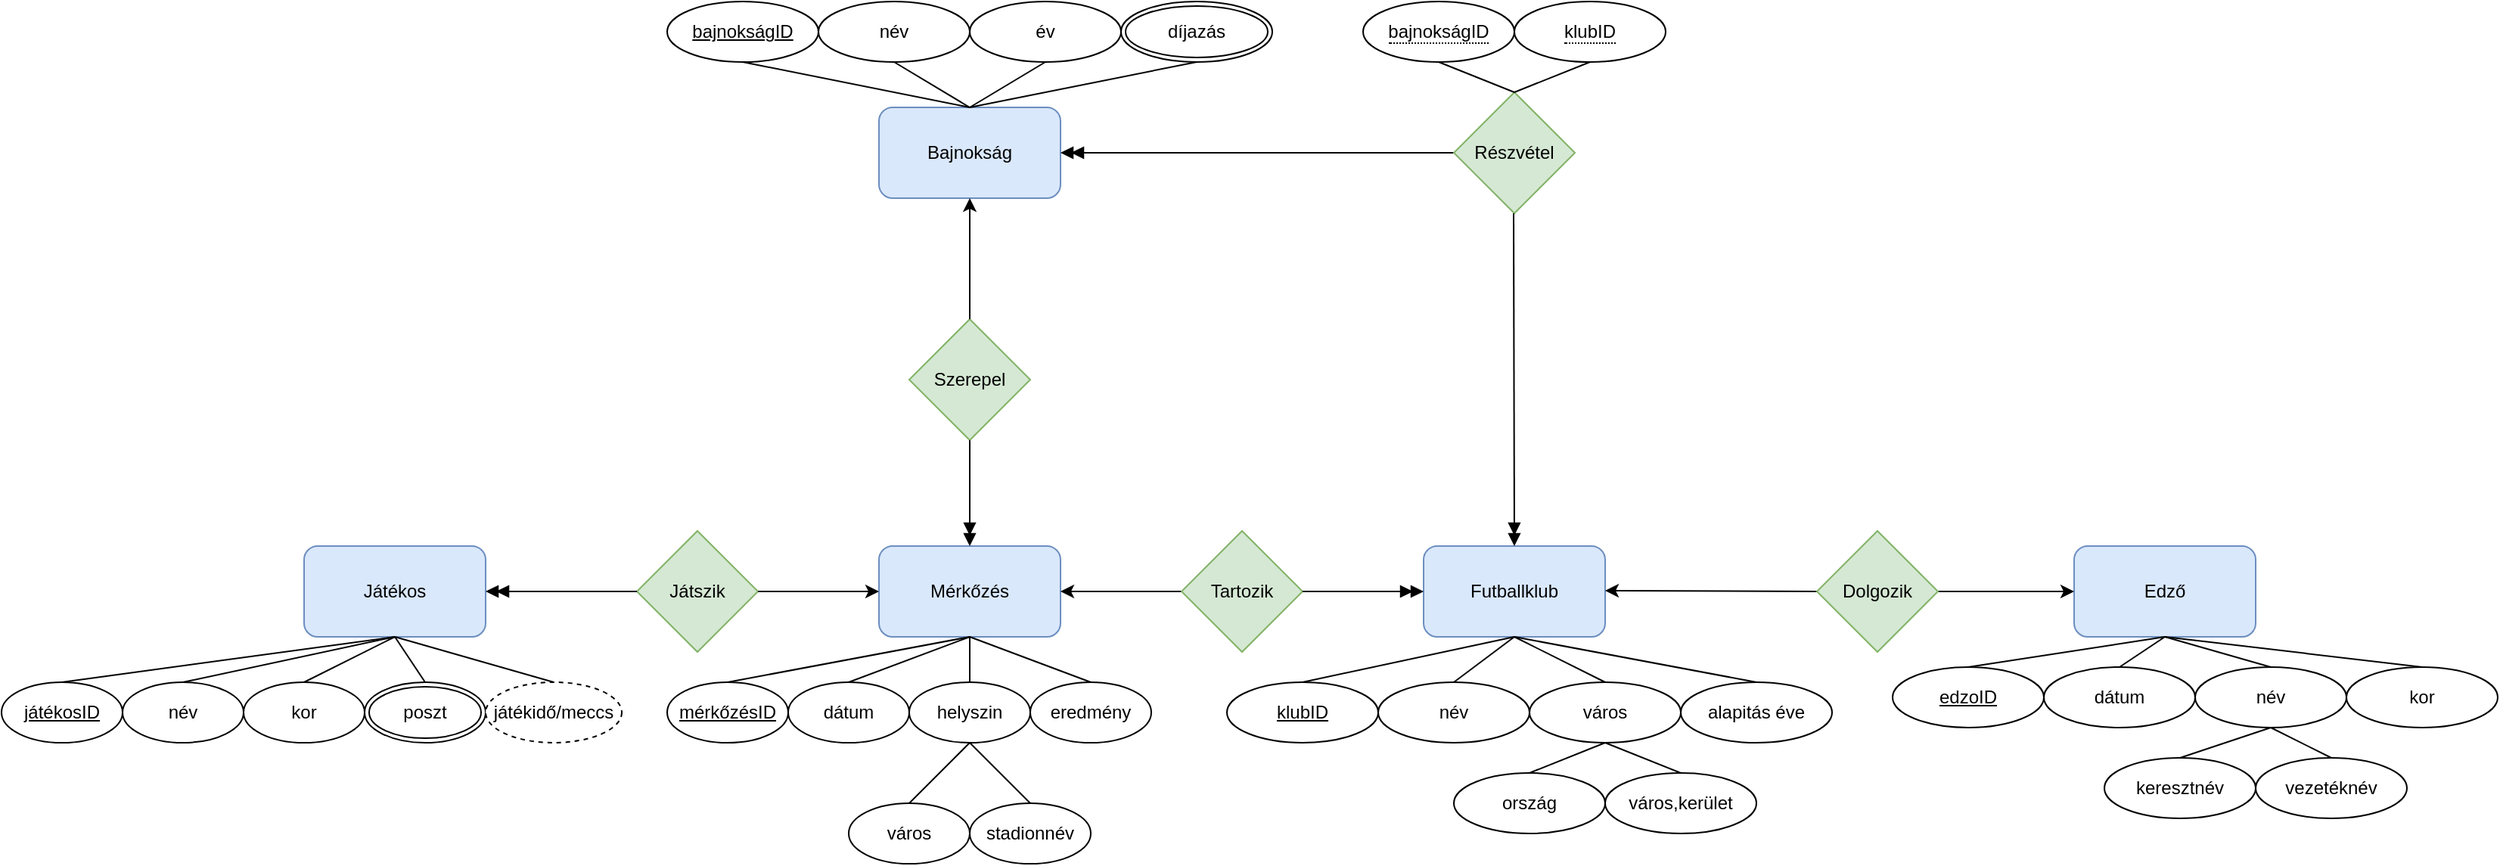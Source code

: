 <mxfile version="24.9.3">
  <diagram name="1 oldal" id="A7XQXGwX58UxebjjYQUv">
    <mxGraphModel dx="2473" dy="752" grid="1" gridSize="10" guides="1" tooltips="1" connect="1" arrows="1" fold="1" page="1" pageScale="1" pageWidth="827" pageHeight="1169" math="0" shadow="0">
      <root>
        <mxCell id="0" />
        <mxCell id="1" parent="0" />
        <mxCell id="h7xfLtafOI-z9VBckkIk-1" value="Játékos" style="rounded=1;whiteSpace=wrap;html=1;fillColor=#dae8fc;strokeColor=#6c8ebf;" parent="1" vertex="1">
          <mxGeometry x="-20" y="430" width="120" height="60" as="geometry" />
        </mxCell>
        <mxCell id="h7xfLtafOI-z9VBckkIk-2" value="Futballklub" style="rounded=1;whiteSpace=wrap;html=1;fillColor=#dae8fc;strokeColor=#6c8ebf;" parent="1" vertex="1">
          <mxGeometry x="720" y="430" width="120" height="60" as="geometry" />
        </mxCell>
        <mxCell id="h7xfLtafOI-z9VBckkIk-3" value="Mérkőzés" style="rounded=1;whiteSpace=wrap;html=1;fillColor=#dae8fc;strokeColor=#6c8ebf;" parent="1" vertex="1">
          <mxGeometry x="360" y="430" width="120" height="60" as="geometry" />
        </mxCell>
        <mxCell id="h7xfLtafOI-z9VBckkIk-4" value="Edző" style="rounded=1;whiteSpace=wrap;html=1;fillColor=#dae8fc;strokeColor=#6c8ebf;" parent="1" vertex="1">
          <mxGeometry x="1150" y="430" width="120" height="60" as="geometry" />
        </mxCell>
        <mxCell id="h7xfLtafOI-z9VBckkIk-6" value="Bajnokság" style="rounded=1;whiteSpace=wrap;html=1;fillColor=#dae8fc;strokeColor=#6c8ebf;" parent="1" vertex="1">
          <mxGeometry x="360" y="140" width="120" height="60" as="geometry" />
        </mxCell>
        <mxCell id="h7xfLtafOI-z9VBckkIk-10" value="" style="endArrow=classic;html=1;rounded=0;entryX=1;entryY=0.5;entryDx=0;entryDy=0;exitX=0;exitY=0.5;exitDx=0;exitDy=0;" parent="1" source="h7xfLtafOI-z9VBckkIk-11" target="h7xfLtafOI-z9VBckkIk-3" edge="1">
          <mxGeometry width="50" height="50" relative="1" as="geometry">
            <mxPoint x="740" y="460" as="sourcePoint" />
            <mxPoint x="740" y="390" as="targetPoint" />
          </mxGeometry>
        </mxCell>
        <mxCell id="h7xfLtafOI-z9VBckkIk-11" value="Tartozik" style="rhombus;whiteSpace=wrap;html=1;fillColor=#d5e8d4;strokeColor=#82b366;" parent="1" vertex="1">
          <mxGeometry x="560" y="420" width="80" height="80" as="geometry" />
        </mxCell>
        <mxCell id="h7xfLtafOI-z9VBckkIk-12" value="" style="endArrow=doubleBlock;html=1;rounded=0;entryX=0;entryY=0.5;entryDx=0;entryDy=0;exitX=1;exitY=0.5;exitDx=0;exitDy=0;endFill=1;" parent="1" source="h7xfLtafOI-z9VBckkIk-11" target="h7xfLtafOI-z9VBckkIk-2" edge="1">
          <mxGeometry width="50" height="50" relative="1" as="geometry">
            <mxPoint x="620" y="690" as="sourcePoint" />
            <mxPoint x="670" y="640" as="targetPoint" />
          </mxGeometry>
        </mxCell>
        <mxCell id="E-FDAPXuGl_Y7a5FERmr-3" value="" style="endArrow=classic;html=1;rounded=0;entryX=0;entryY=0.5;entryDx=0;entryDy=0;" parent="1" source="h7xfLtafOI-z9VBckkIk-8" target="h7xfLtafOI-z9VBckkIk-4" edge="1">
          <mxGeometry width="50" height="50" relative="1" as="geometry">
            <mxPoint x="1000" y="460" as="sourcePoint" />
            <mxPoint x="1050" y="410" as="targetPoint" />
          </mxGeometry>
        </mxCell>
        <mxCell id="E-FDAPXuGl_Y7a5FERmr-4" value="" style="endArrow=none;html=1;rounded=0;entryX=0;entryY=0.5;entryDx=0;entryDy=0;endFill=0;startArrow=classic;startFill=1;" parent="1" target="h7xfLtafOI-z9VBckkIk-8" edge="1">
          <mxGeometry width="50" height="50" relative="1" as="geometry">
            <mxPoint x="840" y="459.5" as="sourcePoint" />
            <mxPoint x="920" y="459.5" as="targetPoint" />
          </mxGeometry>
        </mxCell>
        <mxCell id="E-FDAPXuGl_Y7a5FERmr-5" value="Játszik" style="rhombus;whiteSpace=wrap;html=1;fillColor=#d5e8d4;strokeColor=#82b366;" parent="1" vertex="1">
          <mxGeometry x="200" y="420" width="80" height="80" as="geometry" />
        </mxCell>
        <mxCell id="E-FDAPXuGl_Y7a5FERmr-6" value="" style="endArrow=doubleBlock;html=1;rounded=0;entryX=1;entryY=0.5;entryDx=0;entryDy=0;endFill=1;exitX=0;exitY=0.5;exitDx=0;exitDy=0;" parent="1" source="E-FDAPXuGl_Y7a5FERmr-5" target="h7xfLtafOI-z9VBckkIk-1" edge="1">
          <mxGeometry width="50" height="50" relative="1" as="geometry">
            <mxPoint x="780" y="280" as="sourcePoint" />
            <mxPoint x="830" y="240" as="targetPoint" />
          </mxGeometry>
        </mxCell>
        <mxCell id="E-FDAPXuGl_Y7a5FERmr-7" value="" style="endArrow=classic;html=1;rounded=0;entryX=0;entryY=0.5;entryDx=0;entryDy=0;exitX=1;exitY=0.5;exitDx=0;exitDy=0;" parent="1" source="E-FDAPXuGl_Y7a5FERmr-5" target="h7xfLtafOI-z9VBckkIk-3" edge="1">
          <mxGeometry width="50" height="50" relative="1" as="geometry">
            <mxPoint x="359" y="400" as="sourcePoint" />
            <mxPoint x="359" y="470" as="targetPoint" />
          </mxGeometry>
        </mxCell>
        <mxCell id="E-FDAPXuGl_Y7a5FERmr-8" value="" style="endArrow=doubleBlock;html=1;rounded=0;entryX=1;entryY=0.5;entryDx=0;entryDy=0;endFill=1;exitX=0;exitY=0.5;exitDx=0;exitDy=0;" parent="1" source="E-FDAPXuGl_Y7a5FERmr-9" target="h7xfLtafOI-z9VBckkIk-6" edge="1">
          <mxGeometry width="50" height="50" relative="1" as="geometry">
            <mxPoint x="630" y="190" as="sourcePoint" />
            <mxPoint x="630" y="110" as="targetPoint" />
          </mxGeometry>
        </mxCell>
        <mxCell id="E-FDAPXuGl_Y7a5FERmr-9" value="Részvétel" style="rhombus;whiteSpace=wrap;html=1;fillColor=#d5e8d4;strokeColor=#82b366;" parent="1" vertex="1">
          <mxGeometry x="740" y="130" width="80" height="80" as="geometry" />
        </mxCell>
        <mxCell id="E-FDAPXuGl_Y7a5FERmr-10" value="" style="endArrow=doubleBlock;html=1;rounded=0;entryX=0.5;entryY=0;entryDx=0;entryDy=0;exitX=1;exitY=0.5;exitDx=0;exitDy=0;endFill=1;" parent="1" target="h7xfLtafOI-z9VBckkIk-2" edge="1">
          <mxGeometry width="50" height="50" relative="1" as="geometry">
            <mxPoint x="779.5" y="210" as="sourcePoint" />
            <mxPoint x="779.5" y="280" as="targetPoint" />
          </mxGeometry>
        </mxCell>
        <mxCell id="E-FDAPXuGl_Y7a5FERmr-13" value="Szerepel" style="rhombus;whiteSpace=wrap;html=1;fillColor=#d5e8d4;strokeColor=#82b366;" parent="1" vertex="1">
          <mxGeometry x="380" y="280" width="80" height="80" as="geometry" />
        </mxCell>
        <mxCell id="E-FDAPXuGl_Y7a5FERmr-14" value="" style="endArrow=classic;html=1;rounded=0;entryX=0.5;entryY=1;entryDx=0;entryDy=0;exitX=0.5;exitY=0;exitDx=0;exitDy=0;" parent="1" source="E-FDAPXuGl_Y7a5FERmr-13" target="h7xfLtafOI-z9VBckkIk-6" edge="1">
          <mxGeometry width="50" height="50" relative="1" as="geometry">
            <mxPoint x="460" y="750" as="sourcePoint" />
            <mxPoint x="510" y="700" as="targetPoint" />
          </mxGeometry>
        </mxCell>
        <mxCell id="E-FDAPXuGl_Y7a5FERmr-15" value="" style="endArrow=none;html=1;rounded=0;exitX=0.5;exitY=1;exitDx=0;exitDy=0;entryX=0.5;entryY=0;entryDx=0;entryDy=0;" parent="1" source="h7xfLtafOI-z9VBckkIk-4" target="E-FDAPXuGl_Y7a5FERmr-16" edge="1">
          <mxGeometry width="50" height="50" relative="1" as="geometry">
            <mxPoint x="1090" y="540" as="sourcePoint" />
            <mxPoint x="1140" y="490" as="targetPoint" />
          </mxGeometry>
        </mxCell>
        <mxCell id="E-FDAPXuGl_Y7a5FERmr-16" value="edzoID" style="ellipse;whiteSpace=wrap;html=1;align=center;fontStyle=4;" parent="1" vertex="1">
          <mxGeometry x="1030" y="510" width="100" height="40" as="geometry" />
        </mxCell>
        <mxCell id="E-FDAPXuGl_Y7a5FERmr-17" value="dátum" style="ellipse;whiteSpace=wrap;html=1;align=center;" parent="1" vertex="1">
          <mxGeometry x="1130" y="510" width="100" height="40" as="geometry" />
        </mxCell>
        <mxCell id="E-FDAPXuGl_Y7a5FERmr-19" value="" style="endArrow=none;html=1;rounded=0;exitX=0.5;exitY=0;exitDx=0;exitDy=0;entryX=0.5;entryY=1;entryDx=0;entryDy=0;" parent="1" source="E-FDAPXuGl_Y7a5FERmr-17" target="h7xfLtafOI-z9VBckkIk-4" edge="1">
          <mxGeometry width="50" height="50" relative="1" as="geometry">
            <mxPoint x="1150" y="510" as="sourcePoint" />
            <mxPoint x="1140" y="490" as="targetPoint" />
          </mxGeometry>
        </mxCell>
        <mxCell id="E-FDAPXuGl_Y7a5FERmr-20" value="név" style="ellipse;whiteSpace=wrap;html=1;align=center;" parent="1" vertex="1">
          <mxGeometry x="1230" y="510" width="100" height="40" as="geometry" />
        </mxCell>
        <mxCell id="E-FDAPXuGl_Y7a5FERmr-21" value="" style="endArrow=none;html=1;rounded=0;entryX=0.5;entryY=1;entryDx=0;entryDy=0;exitX=0.5;exitY=0;exitDx=0;exitDy=0;" parent="1" source="E-FDAPXuGl_Y7a5FERmr-20" target="h7xfLtafOI-z9VBckkIk-4" edge="1">
          <mxGeometry width="50" height="50" relative="1" as="geometry">
            <mxPoint x="1230" y="510" as="sourcePoint" />
            <mxPoint x="1280" y="460" as="targetPoint" />
          </mxGeometry>
        </mxCell>
        <mxCell id="E-FDAPXuGl_Y7a5FERmr-22" value="keresztnév" style="ellipse;whiteSpace=wrap;html=1;align=center;" parent="1" vertex="1">
          <mxGeometry x="1170" y="570" width="100" height="40" as="geometry" />
        </mxCell>
        <mxCell id="E-FDAPXuGl_Y7a5FERmr-23" value="vezetéknév" style="ellipse;whiteSpace=wrap;html=1;align=center;" parent="1" vertex="1">
          <mxGeometry x="1270" y="570" width="100" height="40" as="geometry" />
        </mxCell>
        <mxCell id="E-FDAPXuGl_Y7a5FERmr-25" value="" style="endArrow=none;html=1;rounded=0;exitX=0.5;exitY=0;exitDx=0;exitDy=0;entryX=0.5;entryY=1;entryDx=0;entryDy=0;" parent="1" source="E-FDAPXuGl_Y7a5FERmr-22" target="E-FDAPXuGl_Y7a5FERmr-20" edge="1">
          <mxGeometry width="50" height="50" relative="1" as="geometry">
            <mxPoint x="1180" y="600" as="sourcePoint" />
            <mxPoint x="1230" y="550" as="targetPoint" />
          </mxGeometry>
        </mxCell>
        <mxCell id="E-FDAPXuGl_Y7a5FERmr-26" value="" style="endArrow=none;html=1;rounded=0;exitX=0.5;exitY=1;exitDx=0;exitDy=0;entryX=0.5;entryY=0;entryDx=0;entryDy=0;" parent="1" source="E-FDAPXuGl_Y7a5FERmr-20" target="E-FDAPXuGl_Y7a5FERmr-23" edge="1">
          <mxGeometry width="50" height="50" relative="1" as="geometry">
            <mxPoint x="1201" y="580" as="sourcePoint" />
            <mxPoint x="1240" y="560" as="targetPoint" />
          </mxGeometry>
        </mxCell>
        <mxCell id="E-FDAPXuGl_Y7a5FERmr-27" value="kor" style="ellipse;whiteSpace=wrap;html=1;align=center;" parent="1" vertex="1">
          <mxGeometry x="1330" y="510" width="100" height="40" as="geometry" />
        </mxCell>
        <mxCell id="E-FDAPXuGl_Y7a5FERmr-28" value="" style="endArrow=none;html=1;rounded=0;entryX=0.5;entryY=1;entryDx=0;entryDy=0;exitX=0.5;exitY=0;exitDx=0;exitDy=0;" parent="1" source="E-FDAPXuGl_Y7a5FERmr-27" target="h7xfLtafOI-z9VBckkIk-4" edge="1">
          <mxGeometry width="50" height="50" relative="1" as="geometry">
            <mxPoint x="1330" y="510" as="sourcePoint" />
            <mxPoint x="1241" y="490" as="targetPoint" />
          </mxGeometry>
        </mxCell>
        <mxCell id="E-FDAPXuGl_Y7a5FERmr-30" value="" style="endArrow=doubleBlock;html=1;rounded=0;entryX=0.5;entryY=0;entryDx=0;entryDy=0;endFill=1;" parent="1" target="h7xfLtafOI-z9VBckkIk-3" edge="1">
          <mxGeometry width="50" height="50" relative="1" as="geometry">
            <mxPoint x="420" y="360" as="sourcePoint" />
            <mxPoint x="470" y="310" as="targetPoint" />
          </mxGeometry>
        </mxCell>
        <mxCell id="E-FDAPXuGl_Y7a5FERmr-31" value="" style="endArrow=classic;html=1;rounded=0;entryX=0;entryY=0.5;entryDx=0;entryDy=0;" parent="1" target="h7xfLtafOI-z9VBckkIk-8" edge="1">
          <mxGeometry width="50" height="50" relative="1" as="geometry">
            <mxPoint x="1000" y="460" as="sourcePoint" />
            <mxPoint x="1150" y="460" as="targetPoint" />
          </mxGeometry>
        </mxCell>
        <mxCell id="h7xfLtafOI-z9VBckkIk-8" value="Dolgozik" style="rhombus;whiteSpace=wrap;html=1;fillColor=#d5e8d4;strokeColor=#82b366;" parent="1" vertex="1">
          <mxGeometry x="980" y="420" width="80" height="80" as="geometry" />
        </mxCell>
        <mxCell id="E-FDAPXuGl_Y7a5FERmr-32" value="" style="endArrow=none;html=1;rounded=0;exitX=0.5;exitY=1;exitDx=0;exitDy=0;entryX=0.5;entryY=0;entryDx=0;entryDy=0;" parent="1" source="h7xfLtafOI-z9VBckkIk-2" target="E-FDAPXuGl_Y7a5FERmr-33" edge="1">
          <mxGeometry width="50" height="50" relative="1" as="geometry">
            <mxPoint x="700" y="520" as="sourcePoint" />
            <mxPoint x="780" y="490" as="targetPoint" />
          </mxGeometry>
        </mxCell>
        <mxCell id="E-FDAPXuGl_Y7a5FERmr-33" value="&lt;u&gt;klubID&lt;/u&gt;" style="ellipse;whiteSpace=wrap;html=1;align=center;" parent="1" vertex="1">
          <mxGeometry x="590" y="520" width="100" height="40" as="geometry" />
        </mxCell>
        <mxCell id="E-FDAPXuGl_Y7a5FERmr-34" value="név" style="ellipse;whiteSpace=wrap;html=1;align=center;" parent="1" vertex="1">
          <mxGeometry x="690" y="520" width="100" height="40" as="geometry" />
        </mxCell>
        <mxCell id="E-FDAPXuGl_Y7a5FERmr-35" value="" style="endArrow=none;html=1;rounded=0;entryX=0.5;entryY=1;entryDx=0;entryDy=0;exitX=0.5;exitY=0;exitDx=0;exitDy=0;" parent="1" source="E-FDAPXuGl_Y7a5FERmr-34" target="h7xfLtafOI-z9VBckkIk-2" edge="1">
          <mxGeometry width="50" height="50" relative="1" as="geometry">
            <mxPoint x="800" y="560" as="sourcePoint" />
            <mxPoint x="850" y="510" as="targetPoint" />
          </mxGeometry>
        </mxCell>
        <mxCell id="E-FDAPXuGl_Y7a5FERmr-36" value="város" style="ellipse;whiteSpace=wrap;html=1;align=center;" parent="1" vertex="1">
          <mxGeometry x="790" y="520" width="100" height="40" as="geometry" />
        </mxCell>
        <mxCell id="E-FDAPXuGl_Y7a5FERmr-37" value="" style="endArrow=none;html=1;rounded=0;entryX=0.5;entryY=1;entryDx=0;entryDy=0;exitX=0.5;exitY=0;exitDx=0;exitDy=0;" parent="1" source="E-FDAPXuGl_Y7a5FERmr-36" target="h7xfLtafOI-z9VBckkIk-2" edge="1">
          <mxGeometry width="50" height="50" relative="1" as="geometry">
            <mxPoint x="840" y="510" as="sourcePoint" />
            <mxPoint x="890" y="460" as="targetPoint" />
          </mxGeometry>
        </mxCell>
        <mxCell id="E-FDAPXuGl_Y7a5FERmr-38" value="ország" style="ellipse;whiteSpace=wrap;html=1;align=center;" parent="1" vertex="1">
          <mxGeometry x="740" y="580" width="100" height="40" as="geometry" />
        </mxCell>
        <mxCell id="E-FDAPXuGl_Y7a5FERmr-39" value="város,kerület" style="ellipse;whiteSpace=wrap;html=1;align=center;" parent="1" vertex="1">
          <mxGeometry x="840" y="580" width="100" height="40" as="geometry" />
        </mxCell>
        <mxCell id="E-FDAPXuGl_Y7a5FERmr-40" value="" style="endArrow=none;html=1;rounded=0;entryX=0.5;entryY=1;entryDx=0;entryDy=0;exitX=0.5;exitY=0;exitDx=0;exitDy=0;" parent="1" source="E-FDAPXuGl_Y7a5FERmr-38" target="E-FDAPXuGl_Y7a5FERmr-36" edge="1">
          <mxGeometry width="50" height="50" relative="1" as="geometry">
            <mxPoint x="720" y="610" as="sourcePoint" />
            <mxPoint x="770" y="560" as="targetPoint" />
          </mxGeometry>
        </mxCell>
        <mxCell id="E-FDAPXuGl_Y7a5FERmr-41" value="" style="endArrow=none;html=1;rounded=0;entryX=0.5;entryY=1;entryDx=0;entryDy=0;exitX=0.5;exitY=0;exitDx=0;exitDy=0;" parent="1" source="E-FDAPXuGl_Y7a5FERmr-39" target="E-FDAPXuGl_Y7a5FERmr-36" edge="1">
          <mxGeometry width="50" height="50" relative="1" as="geometry">
            <mxPoint x="800" y="590" as="sourcePoint" />
            <mxPoint x="850" y="560" as="targetPoint" />
          </mxGeometry>
        </mxCell>
        <mxCell id="E-FDAPXuGl_Y7a5FERmr-42" value="alapitás éve" style="ellipse;whiteSpace=wrap;html=1;align=center;" parent="1" vertex="1">
          <mxGeometry x="890" y="520" width="100" height="40" as="geometry" />
        </mxCell>
        <mxCell id="E-FDAPXuGl_Y7a5FERmr-43" value="" style="endArrow=none;html=1;rounded=0;exitX=0.5;exitY=0;exitDx=0;exitDy=0;entryX=0.5;entryY=1;entryDx=0;entryDy=0;" parent="1" source="E-FDAPXuGl_Y7a5FERmr-42" target="h7xfLtafOI-z9VBckkIk-2" edge="1">
          <mxGeometry width="50" height="50" relative="1" as="geometry">
            <mxPoint x="890" y="520" as="sourcePoint" />
            <mxPoint x="940" y="470" as="targetPoint" />
          </mxGeometry>
        </mxCell>
        <mxCell id="E-FDAPXuGl_Y7a5FERmr-44" value="" style="endArrow=none;html=1;rounded=0;entryX=0.5;entryY=1;entryDx=0;entryDy=0;exitX=0.5;exitY=0;exitDx=0;exitDy=0;" parent="1" source="E-FDAPXuGl_Y7a5FERmr-53" target="h7xfLtafOI-z9VBckkIk-3" edge="1">
          <mxGeometry width="50" height="50" relative="1" as="geometry">
            <mxPoint x="240" y="510" as="sourcePoint" />
            <mxPoint x="390" y="520" as="targetPoint" />
          </mxGeometry>
        </mxCell>
        <mxCell id="E-FDAPXuGl_Y7a5FERmr-48" value="helyszin" style="ellipse;whiteSpace=wrap;html=1;align=center;" parent="1" vertex="1">
          <mxGeometry x="380" y="520" width="80" height="40" as="geometry" />
        </mxCell>
        <mxCell id="E-FDAPXuGl_Y7a5FERmr-50" style="edgeStyle=orthogonalEdgeStyle;rounded=0;orthogonalLoop=1;jettySize=auto;html=1;exitX=0.5;exitY=1;exitDx=0;exitDy=0;" parent="1" edge="1">
          <mxGeometry relative="1" as="geometry">
            <mxPoint x="340" y="550" as="sourcePoint" />
            <mxPoint x="340" y="550" as="targetPoint" />
          </mxGeometry>
        </mxCell>
        <mxCell id="E-FDAPXuGl_Y7a5FERmr-51" value="eredmény" style="ellipse;whiteSpace=wrap;html=1;align=center;" parent="1" vertex="1">
          <mxGeometry x="460" y="520" width="80" height="40" as="geometry" />
        </mxCell>
        <mxCell id="E-FDAPXuGl_Y7a5FERmr-52" value="dátum" style="ellipse;whiteSpace=wrap;html=1;align=center;" parent="1" vertex="1">
          <mxGeometry x="300" y="520" width="80" height="40" as="geometry" />
        </mxCell>
        <mxCell id="E-FDAPXuGl_Y7a5FERmr-53" value="&lt;u&gt;mérkőzésID&lt;/u&gt;" style="ellipse;whiteSpace=wrap;html=1;align=center;" parent="1" vertex="1">
          <mxGeometry x="220" y="520" width="80" height="40" as="geometry" />
        </mxCell>
        <mxCell id="E-FDAPXuGl_Y7a5FERmr-54" value="" style="endArrow=none;html=1;rounded=0;entryX=0.5;entryY=1;entryDx=0;entryDy=0;exitX=0.5;exitY=0;exitDx=0;exitDy=0;" parent="1" source="E-FDAPXuGl_Y7a5FERmr-52" target="h7xfLtafOI-z9VBckkIk-3" edge="1">
          <mxGeometry width="50" height="50" relative="1" as="geometry">
            <mxPoint x="364" y="610" as="sourcePoint" />
            <mxPoint x="414" y="560" as="targetPoint" />
          </mxGeometry>
        </mxCell>
        <mxCell id="E-FDAPXuGl_Y7a5FERmr-55" value="" style="endArrow=none;html=1;rounded=0;entryX=0.5;entryY=1;entryDx=0;entryDy=0;exitX=0.5;exitY=0;exitDx=0;exitDy=0;fontStyle=1" parent="1" source="E-FDAPXuGl_Y7a5FERmr-48" target="h7xfLtafOI-z9VBckkIk-3" edge="1">
          <mxGeometry width="50" height="50" relative="1" as="geometry">
            <mxPoint x="350" y="530" as="sourcePoint" />
            <mxPoint x="430" y="500" as="targetPoint" />
          </mxGeometry>
        </mxCell>
        <mxCell id="E-FDAPXuGl_Y7a5FERmr-56" value="" style="endArrow=none;html=1;rounded=0;entryX=0.5;entryY=1;entryDx=0;entryDy=0;exitX=0.5;exitY=0;exitDx=0;exitDy=0;" parent="1" source="E-FDAPXuGl_Y7a5FERmr-51" target="h7xfLtafOI-z9VBckkIk-3" edge="1">
          <mxGeometry width="50" height="50" relative="1" as="geometry">
            <mxPoint x="430" y="530" as="sourcePoint" />
            <mxPoint x="430" y="500" as="targetPoint" />
          </mxGeometry>
        </mxCell>
        <mxCell id="E-FDAPXuGl_Y7a5FERmr-58" value="" style="endArrow=none;html=1;rounded=0;entryX=0.5;entryY=1;entryDx=0;entryDy=0;exitX=0.5;exitY=0;exitDx=0;exitDy=0;" parent="1" source="E-FDAPXuGl_Y7a5FERmr-60" target="E-FDAPXuGl_Y7a5FERmr-48" edge="1">
          <mxGeometry width="50" height="50" relative="1" as="geometry">
            <mxPoint x="380" y="600" as="sourcePoint" />
            <mxPoint x="390" y="585" as="targetPoint" />
          </mxGeometry>
        </mxCell>
        <mxCell id="E-FDAPXuGl_Y7a5FERmr-60" value="város" style="ellipse;whiteSpace=wrap;html=1;align=center;" parent="1" vertex="1">
          <mxGeometry x="340" y="600" width="80" height="40" as="geometry" />
        </mxCell>
        <mxCell id="E-FDAPXuGl_Y7a5FERmr-61" value="stadionnév" style="ellipse;whiteSpace=wrap;html=1;align=center;" parent="1" vertex="1">
          <mxGeometry x="420" y="600" width="80" height="40" as="geometry" />
        </mxCell>
        <mxCell id="E-FDAPXuGl_Y7a5FERmr-62" value="" style="endArrow=none;html=1;rounded=0;entryX=0.5;entryY=1;entryDx=0;entryDy=0;exitX=0.5;exitY=0;exitDx=0;exitDy=0;" parent="1" source="E-FDAPXuGl_Y7a5FERmr-61" target="E-FDAPXuGl_Y7a5FERmr-48" edge="1">
          <mxGeometry width="50" height="50" relative="1" as="geometry">
            <mxPoint x="480" y="690" as="sourcePoint" />
            <mxPoint x="530" y="640" as="targetPoint" />
          </mxGeometry>
        </mxCell>
        <mxCell id="E-FDAPXuGl_Y7a5FERmr-63" value="" style="endArrow=none;html=1;rounded=0;exitX=0.5;exitY=0;exitDx=0;exitDy=0;entryX=0.5;entryY=1;entryDx=0;entryDy=0;" parent="1" source="E-FDAPXuGl_Y7a5FERmr-71" target="h7xfLtafOI-z9VBckkIk-1" edge="1">
          <mxGeometry width="50" height="50" relative="1" as="geometry">
            <mxPoint x="-150" y="520" as="sourcePoint" />
            <mxPoint x="30" y="490" as="targetPoint" />
          </mxGeometry>
        </mxCell>
        <mxCell id="E-FDAPXuGl_Y7a5FERmr-69" value="kor" style="ellipse;whiteSpace=wrap;html=1;align=center;" parent="1" vertex="1">
          <mxGeometry x="-60" y="520" width="80" height="40" as="geometry" />
        </mxCell>
        <mxCell id="E-FDAPXuGl_Y7a5FERmr-70" value="név" style="ellipse;whiteSpace=wrap;html=1;align=center;" parent="1" vertex="1">
          <mxGeometry x="-140" y="520" width="80" height="40" as="geometry" />
        </mxCell>
        <mxCell id="E-FDAPXuGl_Y7a5FERmr-71" value="&lt;u&gt;játékosID&lt;/u&gt;" style="ellipse;whiteSpace=wrap;html=1;align=center;" parent="1" vertex="1">
          <mxGeometry x="-220" y="520" width="80" height="40" as="geometry" />
        </mxCell>
        <mxCell id="E-FDAPXuGl_Y7a5FERmr-72" value="" style="endArrow=none;html=1;rounded=0;entryX=0.5;entryY=1;entryDx=0;entryDy=0;exitX=0.5;exitY=0;exitDx=0;exitDy=0;" parent="1" source="E-FDAPXuGl_Y7a5FERmr-70" target="h7xfLtafOI-z9VBckkIk-1" edge="1">
          <mxGeometry width="50" height="50" relative="1" as="geometry">
            <mxPoint x="-100" y="590" as="sourcePoint" />
            <mxPoint x="-50" y="540" as="targetPoint" />
          </mxGeometry>
        </mxCell>
        <mxCell id="E-FDAPXuGl_Y7a5FERmr-73" value="" style="endArrow=none;html=1;rounded=0;exitX=0.5;exitY=0;exitDx=0;exitDy=0;entryX=0.5;entryY=1;entryDx=0;entryDy=0;" parent="1" source="E-FDAPXuGl_Y7a5FERmr-69" target="h7xfLtafOI-z9VBckkIk-1" edge="1">
          <mxGeometry width="50" height="50" relative="1" as="geometry">
            <mxPoint x="-10" y="540" as="sourcePoint" />
            <mxPoint x="40" y="490" as="targetPoint" />
          </mxGeometry>
        </mxCell>
        <mxCell id="E-FDAPXuGl_Y7a5FERmr-74" value="" style="endArrow=none;html=1;rounded=0;entryX=0.5;entryY=1;entryDx=0;entryDy=0;exitX=0.5;exitY=0;exitDx=0;exitDy=0;" parent="1" source="E-FDAPXuGl_Y7a5FERmr-77" target="h7xfLtafOI-z9VBckkIk-1" edge="1">
          <mxGeometry width="50" height="50" relative="1" as="geometry">
            <mxPoint x="60" y="520" as="sourcePoint" />
            <mxPoint x="130" y="480" as="targetPoint" />
          </mxGeometry>
        </mxCell>
        <mxCell id="E-FDAPXuGl_Y7a5FERmr-75" value="" style="endArrow=none;html=1;rounded=0;entryX=0.5;entryY=1;entryDx=0;entryDy=0;exitX=0.5;exitY=0;exitDx=0;exitDy=0;" parent="1" source="_7S4jgIZKsvz7IWpcm-z-1" target="h7xfLtafOI-z9VBckkIk-1" edge="1">
          <mxGeometry width="50" height="50" relative="1" as="geometry">
            <mxPoint x="140" y="520" as="sourcePoint" />
            <mxPoint x="180" y="460" as="targetPoint" />
          </mxGeometry>
        </mxCell>
        <mxCell id="E-FDAPXuGl_Y7a5FERmr-77" value="poszt" style="ellipse;shape=doubleEllipse;margin=3;whiteSpace=wrap;html=1;align=center;" parent="1" vertex="1">
          <mxGeometry x="20" y="520" width="80" height="40" as="geometry" />
        </mxCell>
        <mxCell id="E-FDAPXuGl_Y7a5FERmr-78" value="&lt;u&gt;bajnokságID&lt;/u&gt;" style="ellipse;whiteSpace=wrap;html=1;align=center;" parent="1" vertex="1">
          <mxGeometry x="220" y="70" width="100" height="40" as="geometry" />
        </mxCell>
        <mxCell id="E-FDAPXuGl_Y7a5FERmr-79" value="év" style="ellipse;whiteSpace=wrap;html=1;align=center;" parent="1" vertex="1">
          <mxGeometry x="420" y="70" width="100" height="40" as="geometry" />
        </mxCell>
        <mxCell id="E-FDAPXuGl_Y7a5FERmr-80" value="név" style="ellipse;whiteSpace=wrap;html=1;align=center;" parent="1" vertex="1">
          <mxGeometry x="320" y="70" width="100" height="40" as="geometry" />
        </mxCell>
        <mxCell id="E-FDAPXuGl_Y7a5FERmr-82" value="" style="endArrow=none;html=1;rounded=0;entryX=0.5;entryY=1;entryDx=0;entryDy=0;exitX=0.5;exitY=0;exitDx=0;exitDy=0;" parent="1" source="h7xfLtafOI-z9VBckkIk-6" target="E-FDAPXuGl_Y7a5FERmr-87" edge="1">
          <mxGeometry width="50" height="50" relative="1" as="geometry">
            <mxPoint x="545" y="170" as="sourcePoint" />
            <mxPoint x="570" y="110" as="targetPoint" />
          </mxGeometry>
        </mxCell>
        <mxCell id="E-FDAPXuGl_Y7a5FERmr-83" value="" style="endArrow=none;html=1;rounded=0;entryX=0.5;entryY=1;entryDx=0;entryDy=0;exitX=0.5;exitY=0;exitDx=0;exitDy=0;" parent="1" source="h7xfLtafOI-z9VBckkIk-6" target="E-FDAPXuGl_Y7a5FERmr-78" edge="1">
          <mxGeometry width="50" height="50" relative="1" as="geometry">
            <mxPoint x="235" y="180" as="sourcePoint" />
            <mxPoint x="285" y="130" as="targetPoint" />
          </mxGeometry>
        </mxCell>
        <mxCell id="E-FDAPXuGl_Y7a5FERmr-84" value="" style="endArrow=none;html=1;rounded=0;entryX=0.5;entryY=1;entryDx=0;entryDy=0;exitX=0.5;exitY=0;exitDx=0;exitDy=0;" parent="1" source="h7xfLtafOI-z9VBckkIk-6" target="E-FDAPXuGl_Y7a5FERmr-80" edge="1">
          <mxGeometry width="50" height="50" relative="1" as="geometry">
            <mxPoint x="290" y="195" as="sourcePoint" />
            <mxPoint x="340" y="145" as="targetPoint" />
          </mxGeometry>
        </mxCell>
        <mxCell id="E-FDAPXuGl_Y7a5FERmr-85" value="" style="endArrow=none;html=1;rounded=0;entryX=0.5;entryY=1;entryDx=0;entryDy=0;exitX=0.5;exitY=0;exitDx=0;exitDy=0;" parent="1" source="h7xfLtafOI-z9VBckkIk-6" target="E-FDAPXuGl_Y7a5FERmr-79" edge="1">
          <mxGeometry width="50" height="50" relative="1" as="geometry">
            <mxPoint x="430" y="120" as="sourcePoint" />
            <mxPoint x="380" y="120" as="targetPoint" />
          </mxGeometry>
        </mxCell>
        <mxCell id="E-FDAPXuGl_Y7a5FERmr-87" value="díjazás" style="ellipse;shape=doubleEllipse;margin=3;whiteSpace=wrap;html=1;align=center;" parent="1" vertex="1">
          <mxGeometry x="520" y="70" width="100" height="40" as="geometry" />
        </mxCell>
        <mxCell id="_7S4jgIZKsvz7IWpcm-z-1" value="játékidő/meccs" style="ellipse;whiteSpace=wrap;html=1;align=center;dashed=1;" parent="1" vertex="1">
          <mxGeometry x="100" y="520" width="90" height="40" as="geometry" />
        </mxCell>
        <mxCell id="_7S4jgIZKsvz7IWpcm-z-6" value="" style="endArrow=none;html=1;rounded=0;entryX=0.5;entryY=1;entryDx=0;entryDy=0;exitX=0.5;exitY=0;exitDx=0;exitDy=0;" parent="1" source="E-FDAPXuGl_Y7a5FERmr-9" target="IwBJExjEMi3g7pP4LpQf-2" edge="1">
          <mxGeometry width="50" height="50" relative="1" as="geometry">
            <mxPoint x="820" y="160" as="sourcePoint" />
            <mxPoint x="830" y="110" as="targetPoint" />
          </mxGeometry>
        </mxCell>
        <mxCell id="_7S4jgIZKsvz7IWpcm-z-7" value="" style="endArrow=none;html=1;rounded=0;entryX=0.5;entryY=0;entryDx=0;entryDy=0;exitX=0.5;exitY=1;exitDx=0;exitDy=0;" parent="1" source="IwBJExjEMi3g7pP4LpQf-1" target="E-FDAPXuGl_Y7a5FERmr-9" edge="1">
          <mxGeometry width="50" height="50" relative="1" as="geometry">
            <mxPoint x="730" y="110" as="sourcePoint" />
            <mxPoint x="840" y="120" as="targetPoint" />
          </mxGeometry>
        </mxCell>
        <mxCell id="IwBJExjEMi3g7pP4LpQf-1" value="&lt;span style=&quot;border-bottom: 1px dotted&quot;&gt;bajnokságID&lt;/span&gt;" style="ellipse;whiteSpace=wrap;html=1;align=center;" parent="1" vertex="1">
          <mxGeometry x="680" y="70" width="100" height="40" as="geometry" />
        </mxCell>
        <mxCell id="IwBJExjEMi3g7pP4LpQf-2" value="&lt;span style=&quot;border-bottom: 1px dotted&quot;&gt;klubID&lt;/span&gt;" style="ellipse;whiteSpace=wrap;html=1;align=center;" parent="1" vertex="1">
          <mxGeometry x="780" y="70" width="100" height="40" as="geometry" />
        </mxCell>
      </root>
    </mxGraphModel>
  </diagram>
</mxfile>
